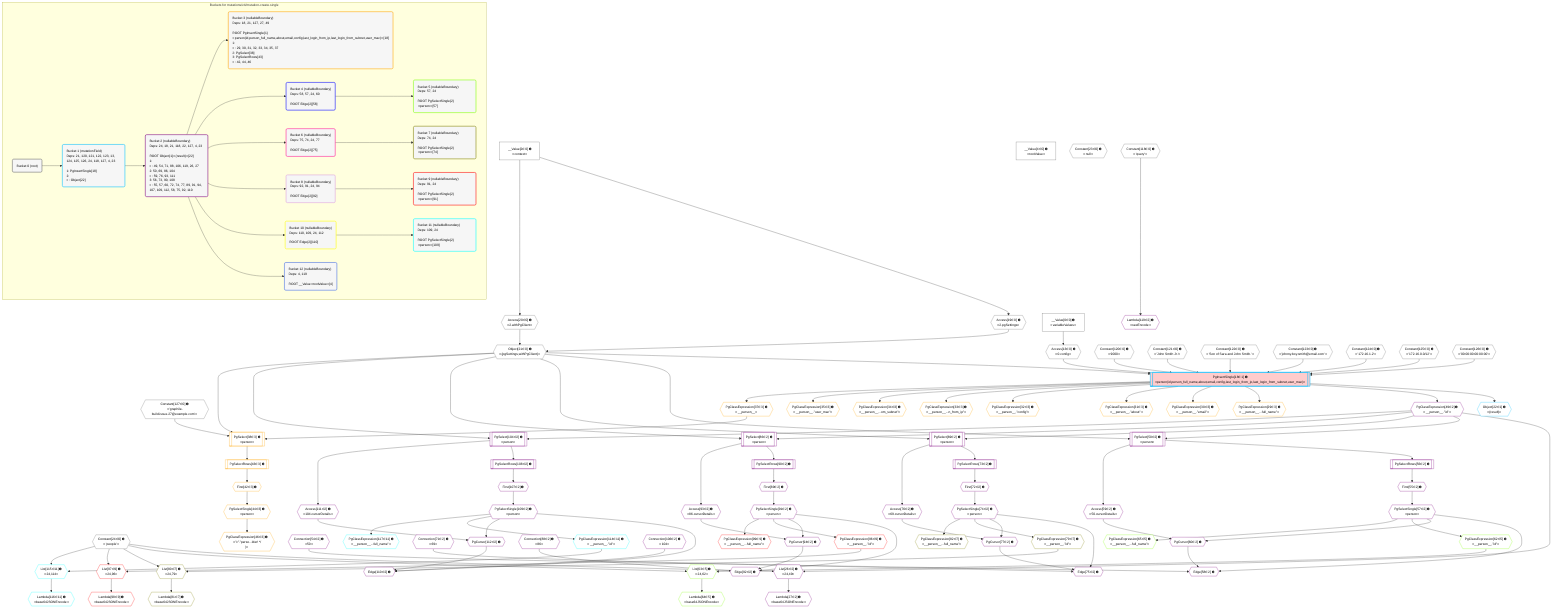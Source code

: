 %%{init: {'themeVariables': { 'fontSize': '12px'}}}%%
graph TD
    classDef path fill:#eee,stroke:#000,color:#000
    classDef plan fill:#fff,stroke-width:1px,color:#000
    classDef itemplan fill:#fff,stroke-width:2px,color:#000
    classDef unbatchedplan fill:#dff,stroke-width:1px,color:#000
    classDef sideeffectplan fill:#fcc,stroke-width:2px,color:#000
    classDef bucket fill:#f6f6f6,color:#000,stroke-width:2px,text-align:left


    %% plan dependencies
    Object21{{"Object[21∈0] ➊<br />ᐸ{pgSettings,withPgClient}ᐳ"}}:::plan
    Access19{{"Access[19∈0] ➊<br />ᐸ2.pgSettingsᐳ"}}:::plan
    Access20{{"Access[20∈0] ➊<br />ᐸ2.withPgClientᐳ"}}:::plan
    Access19 & Access20 --> Object21
    Access13{{"Access[13∈0] ➊<br />ᐸ0.configᐳ"}}:::plan
    __Value0["__Value[0∈0] ➊<br />ᐸvariableValuesᐳ"]:::plan
    __Value0 --> Access13
    __Value2["__Value[2∈0] ➊<br />ᐸcontextᐳ"]:::plan
    __Value2 --> Access19
    __Value2 --> Access20
    __Value4["__Value[4∈0] ➊<br />ᐸrootValueᐳ"]:::plan
    Constant23{{"Constant[23∈0] ➊<br />ᐸnullᐳ"}}:::plan
    Constant24{{"Constant[24∈0] ➊<br />ᐸ'people'ᐳ"}}:::plan
    Constant118{{"Constant[118∈0] ➊<br />ᐸ'query'ᐳ"}}:::plan
    Constant120{{"Constant[120∈0] ➊<br />ᐸ9000ᐳ"}}:::plan
    Constant121{{"Constant[121∈0] ➊<br />ᐸ'John Smith Jr.'ᐳ"}}:::plan
    Constant122{{"Constant[122∈0] ➊<br />ᐸ'Son of Sara and John Smith.'ᐳ"}}:::plan
    Constant123{{"Constant[123∈0] ➊<br />ᐸ'johnny.boy.smith@email.com'ᐳ"}}:::plan
    Constant124{{"Constant[124∈0] ➊<br />ᐸ'172.16.1.2'ᐳ"}}:::plan
    Constant125{{"Constant[125∈0] ➊<br />ᐸ'172.16.0.0/12'ᐳ"}}:::plan
    Constant126{{"Constant[126∈0] ➊<br />ᐸ'00:00:00:00:00:00'ᐳ"}}:::plan
    Constant127{{"Constant[127∈0] ➊<br />ᐸ'graphile-build.issue.27@example.com'ᐳ"}}:::plan
    PgInsertSingle18[["PgInsertSingle[18∈1] ➊<br />ᐸperson(id,person_full_name,about,email,config,last_login_from_ip,last_login_from_subnet,user_mac)ᐳ"]]:::sideeffectplan
    Object21 & Constant120 & Constant121 & Constant122 & Constant123 & Access13 & Constant124 & Constant125 & Constant126 --> PgInsertSingle18
    Object22{{"Object[22∈1] ➊<br />ᐸ{result}ᐳ"}}:::plan
    PgInsertSingle18 --> Object22
    Edge58{{"Edge[58∈2] ➊"}}:::plan
    PgSelectSingle57{{"PgSelectSingle[57∈2] ➊<br />ᐸpersonᐳ"}}:::plan
    PgCursor60{{"PgCursor[60∈2] ➊"}}:::plan
    Connection54{{"Connection[54∈2] ➊<br />ᐸ50ᐳ"}}:::plan
    PgSelectSingle57 & PgCursor60 & Connection54 --> Edge58
    Edge75{{"Edge[75∈2] ➊"}}:::plan
    PgSelectSingle74{{"PgSelectSingle[74∈2] ➊<br />ᐸpersonᐳ"}}:::plan
    PgCursor77{{"PgCursor[77∈2] ➊"}}:::plan
    Connection71{{"Connection[71∈2] ➊<br />ᐸ69ᐳ"}}:::plan
    PgSelectSingle74 & PgCursor77 & Connection71 --> Edge75
    Edge92{{"Edge[92∈2] ➊"}}:::plan
    PgSelectSingle91{{"PgSelectSingle[91∈2] ➊<br />ᐸpersonᐳ"}}:::plan
    PgCursor94{{"PgCursor[94∈2] ➊"}}:::plan
    Connection88{{"Connection[88∈2] ➊<br />ᐸ86ᐳ"}}:::plan
    PgSelectSingle91 & PgCursor94 & Connection88 --> Edge92
    Edge110{{"Edge[110∈2] ➊"}}:::plan
    PgSelectSingle109{{"PgSelectSingle[109∈2] ➊<br />ᐸpersonᐳ"}}:::plan
    PgCursor112{{"PgCursor[112∈2] ➊"}}:::plan
    Connection106{{"Connection[106∈2] ➊<br />ᐸ104ᐳ"}}:::plan
    PgSelectSingle109 & PgCursor112 & Connection106 --> Edge110
    List26{{"List[26∈2] ➊<br />ᐸ24,49ᐳ"}}:::plan
    PgClassExpression49{{"PgClassExpression[49∈2] ➊<br />ᐸ__person__.”id”ᐳ"}}:::plan
    Constant24 & PgClassExpression49 --> List26
    PgSelect50[["PgSelect[50∈2] ➊<br />ᐸpersonᐳ"]]:::plan
    Object21 & PgClassExpression49 --> PgSelect50
    Access59{{"Access[59∈2] ➊<br />ᐸ50.cursorDetailsᐳ"}}:::plan
    PgSelectSingle57 & Access59 --> PgCursor60
    PgSelect69[["PgSelect[69∈2] ➊<br />ᐸpersonᐳ"]]:::plan
    Object21 & PgClassExpression49 --> PgSelect69
    Access76{{"Access[76∈2] ➊<br />ᐸ69.cursorDetailsᐳ"}}:::plan
    PgSelectSingle74 & Access76 --> PgCursor77
    PgSelect86[["PgSelect[86∈2] ➊<br />ᐸpersonᐳ"]]:::plan
    Object21 & PgClassExpression49 --> PgSelect86
    Access93{{"Access[93∈2] ➊<br />ᐸ86.cursorDetailsᐳ"}}:::plan
    PgSelectSingle91 & Access93 --> PgCursor94
    PgSelect104[["PgSelect[104∈2] ➊<br />ᐸpersonᐳ"]]:::plan
    Object21 & PgClassExpression49 --> PgSelect104
    Access111{{"Access[111∈2] ➊<br />ᐸ104.cursorDetailsᐳ"}}:::plan
    PgSelectSingle109 & Access111 --> PgCursor112
    Lambda27{{"Lambda[27∈2] ➊<br />ᐸbase64JSONEncodeᐳ"}}:::plan
    List26 --> Lambda27
    PgInsertSingle18 --> PgClassExpression49
    First55{{"First[55∈2] ➊"}}:::plan
    PgSelectRows56[["PgSelectRows[56∈2] ➊"]]:::plan
    PgSelectRows56 --> First55
    PgSelect50 --> PgSelectRows56
    First55 --> PgSelectSingle57
    PgSelect50 --> Access59
    First72{{"First[72∈2] ➊"}}:::plan
    PgSelectRows73[["PgSelectRows[73∈2] ➊"]]:::plan
    PgSelectRows73 --> First72
    PgSelect69 --> PgSelectRows73
    First72 --> PgSelectSingle74
    PgSelect69 --> Access76
    First89{{"First[89∈2] ➊"}}:::plan
    PgSelectRows90[["PgSelectRows[90∈2] ➊"]]:::plan
    PgSelectRows90 --> First89
    PgSelect86 --> PgSelectRows90
    First89 --> PgSelectSingle91
    PgSelect86 --> Access93
    First107{{"First[107∈2] ➊"}}:::plan
    PgSelectRows108[["PgSelectRows[108∈2] ➊"]]:::plan
    PgSelectRows108 --> First107
    PgSelect104 --> PgSelectRows108
    First107 --> PgSelectSingle109
    PgSelect104 --> Access111
    Lambda119{{"Lambda[119∈2] ➊<br />ᐸrawEncodeᐳ"}}:::plan
    Constant118 --> Lambda119
    PgSelect38[["PgSelect[38∈3] ➊<br />ᐸpersonᐳ"]]:::plan
    PgClassExpression37{{"PgClassExpression[37∈3] ➊<br />ᐸ__person__ᐳ"}}:::plan
    Object21 & PgClassExpression37 & Constant127 --> PgSelect38
    PgClassExpression29{{"PgClassExpression[29∈3] ➊<br />ᐸ__person__...full_name”ᐳ"}}:::plan
    PgInsertSingle18 --> PgClassExpression29
    PgClassExpression30{{"PgClassExpression[30∈3] ➊<br />ᐸ__person__.”email”ᐳ"}}:::plan
    PgInsertSingle18 --> PgClassExpression30
    PgClassExpression31{{"PgClassExpression[31∈3] ➊<br />ᐸ__person__.”about”ᐳ"}}:::plan
    PgInsertSingle18 --> PgClassExpression31
    PgClassExpression32{{"PgClassExpression[32∈3] ➊<br />ᐸ__person__.”config”ᐳ"}}:::plan
    PgInsertSingle18 --> PgClassExpression32
    PgClassExpression33{{"PgClassExpression[33∈3] ➊<br />ᐸ__person__...n_from_ip”ᐳ"}}:::plan
    PgInsertSingle18 --> PgClassExpression33
    PgClassExpression34{{"PgClassExpression[34∈3] ➊<br />ᐸ__person__...om_subnet”ᐳ"}}:::plan
    PgInsertSingle18 --> PgClassExpression34
    PgClassExpression35{{"PgClassExpression[35∈3] ➊<br />ᐸ__person__.”user_mac”ᐳ"}}:::plan
    PgInsertSingle18 --> PgClassExpression35
    PgInsertSingle18 --> PgClassExpression37
    First42{{"First[42∈3] ➊"}}:::plan
    PgSelectRows43[["PgSelectRows[43∈3] ➊"]]:::plan
    PgSelectRows43 --> First42
    PgSelect38 --> PgSelectRows43
    PgSelectSingle44{{"PgSelectSingle[44∈3] ➊<br />ᐸpersonᐳ"}}:::plan
    First42 --> PgSelectSingle44
    PgClassExpression46{{"PgClassExpression[46∈3] ➊<br />ᐸ”c”.”perso...lder! */<br />)ᐳ"}}:::plan
    PgSelectSingle44 --> PgClassExpression46
    List63{{"List[63∈5] ➊<br />ᐸ24,62ᐳ"}}:::plan
    PgClassExpression62{{"PgClassExpression[62∈5] ➊<br />ᐸ__person__.”id”ᐳ"}}:::plan
    Constant24 & PgClassExpression62 --> List63
    PgSelectSingle57 --> PgClassExpression62
    Lambda64{{"Lambda[64∈5] ➊<br />ᐸbase64JSONEncodeᐳ"}}:::plan
    List63 --> Lambda64
    PgClassExpression65{{"PgClassExpression[65∈5] ➊<br />ᐸ__person__...full_name”ᐳ"}}:::plan
    PgSelectSingle57 --> PgClassExpression65
    List80{{"List[80∈7] ➊<br />ᐸ24,79ᐳ"}}:::plan
    PgClassExpression79{{"PgClassExpression[79∈7] ➊<br />ᐸ__person__.”id”ᐳ"}}:::plan
    Constant24 & PgClassExpression79 --> List80
    PgSelectSingle74 --> PgClassExpression79
    Lambda81{{"Lambda[81∈7] ➊<br />ᐸbase64JSONEncodeᐳ"}}:::plan
    List80 --> Lambda81
    PgClassExpression82{{"PgClassExpression[82∈7] ➊<br />ᐸ__person__...full_name”ᐳ"}}:::plan
    PgSelectSingle74 --> PgClassExpression82
    List97{{"List[97∈9] ➊<br />ᐸ24,96ᐳ"}}:::plan
    PgClassExpression96{{"PgClassExpression[96∈9] ➊<br />ᐸ__person__.”id”ᐳ"}}:::plan
    Constant24 & PgClassExpression96 --> List97
    PgSelectSingle91 --> PgClassExpression96
    Lambda98{{"Lambda[98∈9] ➊<br />ᐸbase64JSONEncodeᐳ"}}:::plan
    List97 --> Lambda98
    PgClassExpression99{{"PgClassExpression[99∈9] ➊<br />ᐸ__person__...full_name”ᐳ"}}:::plan
    PgSelectSingle91 --> PgClassExpression99
    List115{{"List[115∈11] ➊<br />ᐸ24,114ᐳ"}}:::plan
    PgClassExpression114{{"PgClassExpression[114∈11] ➊<br />ᐸ__person__.”id”ᐳ"}}:::plan
    Constant24 & PgClassExpression114 --> List115
    PgSelectSingle109 --> PgClassExpression114
    Lambda116{{"Lambda[116∈11] ➊<br />ᐸbase64JSONEncodeᐳ"}}:::plan
    List115 --> Lambda116
    PgClassExpression117{{"PgClassExpression[117∈11] ➊<br />ᐸ__person__...full_name”ᐳ"}}:::plan
    PgSelectSingle109 --> PgClassExpression117

    %% define steps

    subgraph "Buckets for mutations/v4/mutation-create.single"
    Bucket0("Bucket 0 (root)"):::bucket
    classDef bucket0 stroke:#696969
    class Bucket0,__Value0,__Value2,__Value4,Access13,Access19,Access20,Object21,Constant23,Constant24,Constant118,Constant120,Constant121,Constant122,Constant123,Constant124,Constant125,Constant126,Constant127 bucket0
    Bucket1("Bucket 1 (mutationField)<br />Deps: 21, 120, 121, 122, 123, 13, 124, 125, 126, 24, 118, 127, 4, 23<br /><br />1: PgInsertSingle[18]<br />2: <br />ᐳ: Object[22]"):::bucket
    classDef bucket1 stroke:#00bfff
    class Bucket1,PgInsertSingle18,Object22 bucket1
    Bucket2("Bucket 2 (nullableBoundary)<br />Deps: 24, 18, 21, 118, 22, 127, 4, 23<br /><br />ROOT Object{1}ᐸ{result}ᐳ[22]<br />1: <br />ᐳ: 49, 54, 71, 88, 106, 119, 26, 27<br />2: 50, 69, 86, 104<br />ᐳ: 59, 76, 93, 111<br />3: 56, 73, 90, 108<br />ᐳ: 55, 57, 60, 72, 74, 77, 89, 91, 94, 107, 109, 112, 58, 75, 92, 110"):::bucket
    classDef bucket2 stroke:#7f007f
    class Bucket2,List26,Lambda27,PgClassExpression49,PgSelect50,Connection54,First55,PgSelectRows56,PgSelectSingle57,Edge58,Access59,PgCursor60,PgSelect69,Connection71,First72,PgSelectRows73,PgSelectSingle74,Edge75,Access76,PgCursor77,PgSelect86,Connection88,First89,PgSelectRows90,PgSelectSingle91,Edge92,Access93,PgCursor94,PgSelect104,Connection106,First107,PgSelectRows108,PgSelectSingle109,Edge110,Access111,PgCursor112,Lambda119 bucket2
    Bucket3("Bucket 3 (nullableBoundary)<br />Deps: 18, 21, 127, 27, 49<br /><br />ROOT PgInsertSingle{1}ᐸperson(id,person_full_name,about,email,config,last_login_from_ip,last_login_from_subnet,user_mac)ᐳ[18]<br />1: <br />ᐳ: 29, 30, 31, 32, 33, 34, 35, 37<br />2: PgSelect[38]<br />3: PgSelectRows[43]<br />ᐳ: 42, 44, 46"):::bucket
    classDef bucket3 stroke:#ffa500
    class Bucket3,PgClassExpression29,PgClassExpression30,PgClassExpression31,PgClassExpression32,PgClassExpression33,PgClassExpression34,PgClassExpression35,PgClassExpression37,PgSelect38,First42,PgSelectRows43,PgSelectSingle44,PgClassExpression46 bucket3
    Bucket4("Bucket 4 (nullableBoundary)<br />Deps: 58, 57, 24, 60<br /><br />ROOT Edge{2}[58]"):::bucket
    classDef bucket4 stroke:#0000ff
    class Bucket4 bucket4
    Bucket5("Bucket 5 (nullableBoundary)<br />Deps: 57, 24<br /><br />ROOT PgSelectSingle{2}ᐸpersonᐳ[57]"):::bucket
    classDef bucket5 stroke:#7fff00
    class Bucket5,PgClassExpression62,List63,Lambda64,PgClassExpression65 bucket5
    Bucket6("Bucket 6 (nullableBoundary)<br />Deps: 75, 74, 24, 77<br /><br />ROOT Edge{2}[75]"):::bucket
    classDef bucket6 stroke:#ff1493
    class Bucket6 bucket6
    Bucket7("Bucket 7 (nullableBoundary)<br />Deps: 74, 24<br /><br />ROOT PgSelectSingle{2}ᐸpersonᐳ[74]"):::bucket
    classDef bucket7 stroke:#808000
    class Bucket7,PgClassExpression79,List80,Lambda81,PgClassExpression82 bucket7
    Bucket8("Bucket 8 (nullableBoundary)<br />Deps: 92, 91, 24, 94<br /><br />ROOT Edge{2}[92]"):::bucket
    classDef bucket8 stroke:#dda0dd
    class Bucket8 bucket8
    Bucket9("Bucket 9 (nullableBoundary)<br />Deps: 91, 24<br /><br />ROOT PgSelectSingle{2}ᐸpersonᐳ[91]"):::bucket
    classDef bucket9 stroke:#ff0000
    class Bucket9,PgClassExpression96,List97,Lambda98,PgClassExpression99 bucket9
    Bucket10("Bucket 10 (nullableBoundary)<br />Deps: 110, 109, 24, 112<br /><br />ROOT Edge{2}[110]"):::bucket
    classDef bucket10 stroke:#ffff00
    class Bucket10 bucket10
    Bucket11("Bucket 11 (nullableBoundary)<br />Deps: 109, 24<br /><br />ROOT PgSelectSingle{2}ᐸpersonᐳ[109]"):::bucket
    classDef bucket11 stroke:#00ffff
    class Bucket11,PgClassExpression114,List115,Lambda116,PgClassExpression117 bucket11
    Bucket12("Bucket 12 (nullableBoundary)<br />Deps: 4, 119<br /><br />ROOT __ValueᐸrootValueᐳ[4]"):::bucket
    classDef bucket12 stroke:#4169e1
    class Bucket12 bucket12
    Bucket0 --> Bucket1
    Bucket1 --> Bucket2
    Bucket2 --> Bucket3 & Bucket4 & Bucket6 & Bucket8 & Bucket10 & Bucket12
    Bucket4 --> Bucket5
    Bucket6 --> Bucket7
    Bucket8 --> Bucket9
    Bucket10 --> Bucket11
    end